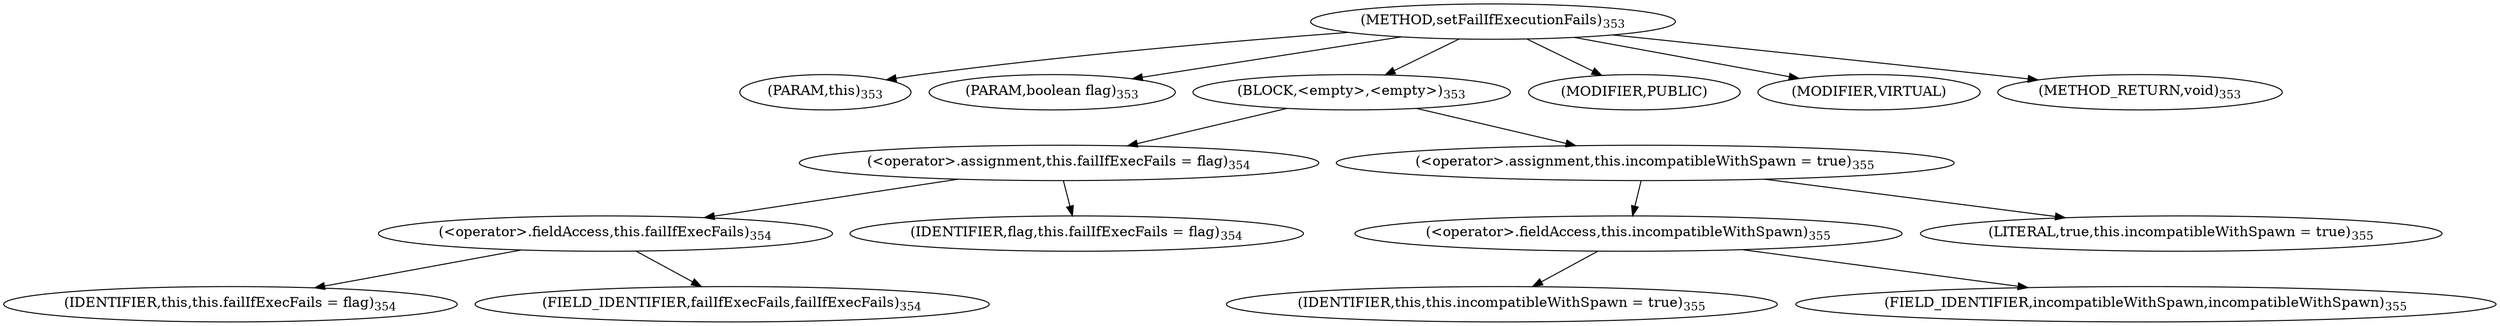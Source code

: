 digraph "setFailIfExecutionFails" {  
"473" [label = <(METHOD,setFailIfExecutionFails)<SUB>353</SUB>> ]
"474" [label = <(PARAM,this)<SUB>353</SUB>> ]
"475" [label = <(PARAM,boolean flag)<SUB>353</SUB>> ]
"476" [label = <(BLOCK,&lt;empty&gt;,&lt;empty&gt;)<SUB>353</SUB>> ]
"477" [label = <(&lt;operator&gt;.assignment,this.failIfExecFails = flag)<SUB>354</SUB>> ]
"478" [label = <(&lt;operator&gt;.fieldAccess,this.failIfExecFails)<SUB>354</SUB>> ]
"479" [label = <(IDENTIFIER,this,this.failIfExecFails = flag)<SUB>354</SUB>> ]
"480" [label = <(FIELD_IDENTIFIER,failIfExecFails,failIfExecFails)<SUB>354</SUB>> ]
"481" [label = <(IDENTIFIER,flag,this.failIfExecFails = flag)<SUB>354</SUB>> ]
"482" [label = <(&lt;operator&gt;.assignment,this.incompatibleWithSpawn = true)<SUB>355</SUB>> ]
"483" [label = <(&lt;operator&gt;.fieldAccess,this.incompatibleWithSpawn)<SUB>355</SUB>> ]
"484" [label = <(IDENTIFIER,this,this.incompatibleWithSpawn = true)<SUB>355</SUB>> ]
"485" [label = <(FIELD_IDENTIFIER,incompatibleWithSpawn,incompatibleWithSpawn)<SUB>355</SUB>> ]
"486" [label = <(LITERAL,true,this.incompatibleWithSpawn = true)<SUB>355</SUB>> ]
"487" [label = <(MODIFIER,PUBLIC)> ]
"488" [label = <(MODIFIER,VIRTUAL)> ]
"489" [label = <(METHOD_RETURN,void)<SUB>353</SUB>> ]
  "473" -> "474" 
  "473" -> "475" 
  "473" -> "476" 
  "473" -> "487" 
  "473" -> "488" 
  "473" -> "489" 
  "476" -> "477" 
  "476" -> "482" 
  "477" -> "478" 
  "477" -> "481" 
  "478" -> "479" 
  "478" -> "480" 
  "482" -> "483" 
  "482" -> "486" 
  "483" -> "484" 
  "483" -> "485" 
}
